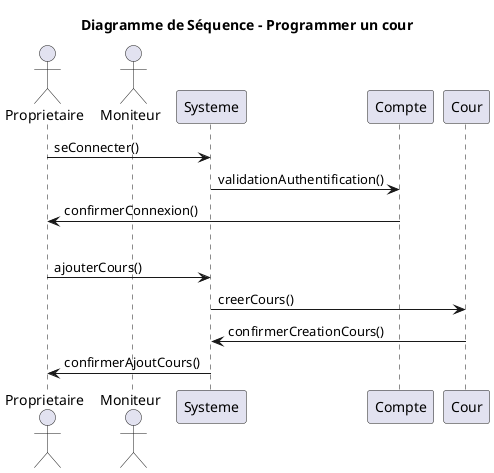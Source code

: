 @startuml
title Diagramme de Séquence - Programmer un cour
actor Proprietaire
actor Moniteur
participant Systeme
participant Compte
participant Cour

'Connexion à un compte'
Proprietaire -> Systeme: seConnecter()
Systeme -> Compte: validationAuthentification()
Compte -> Proprietaire: confirmerConnexion()

'Séparation'
|||

'Propriétaire ajoute un cours'
Proprietaire -> Systeme: ajouterCours()
Systeme -> Cour: creerCours()
Cour -> Systeme: confirmerCreationCours()
Systeme -> Proprietaire: confirmerAjoutCours()

@enduml